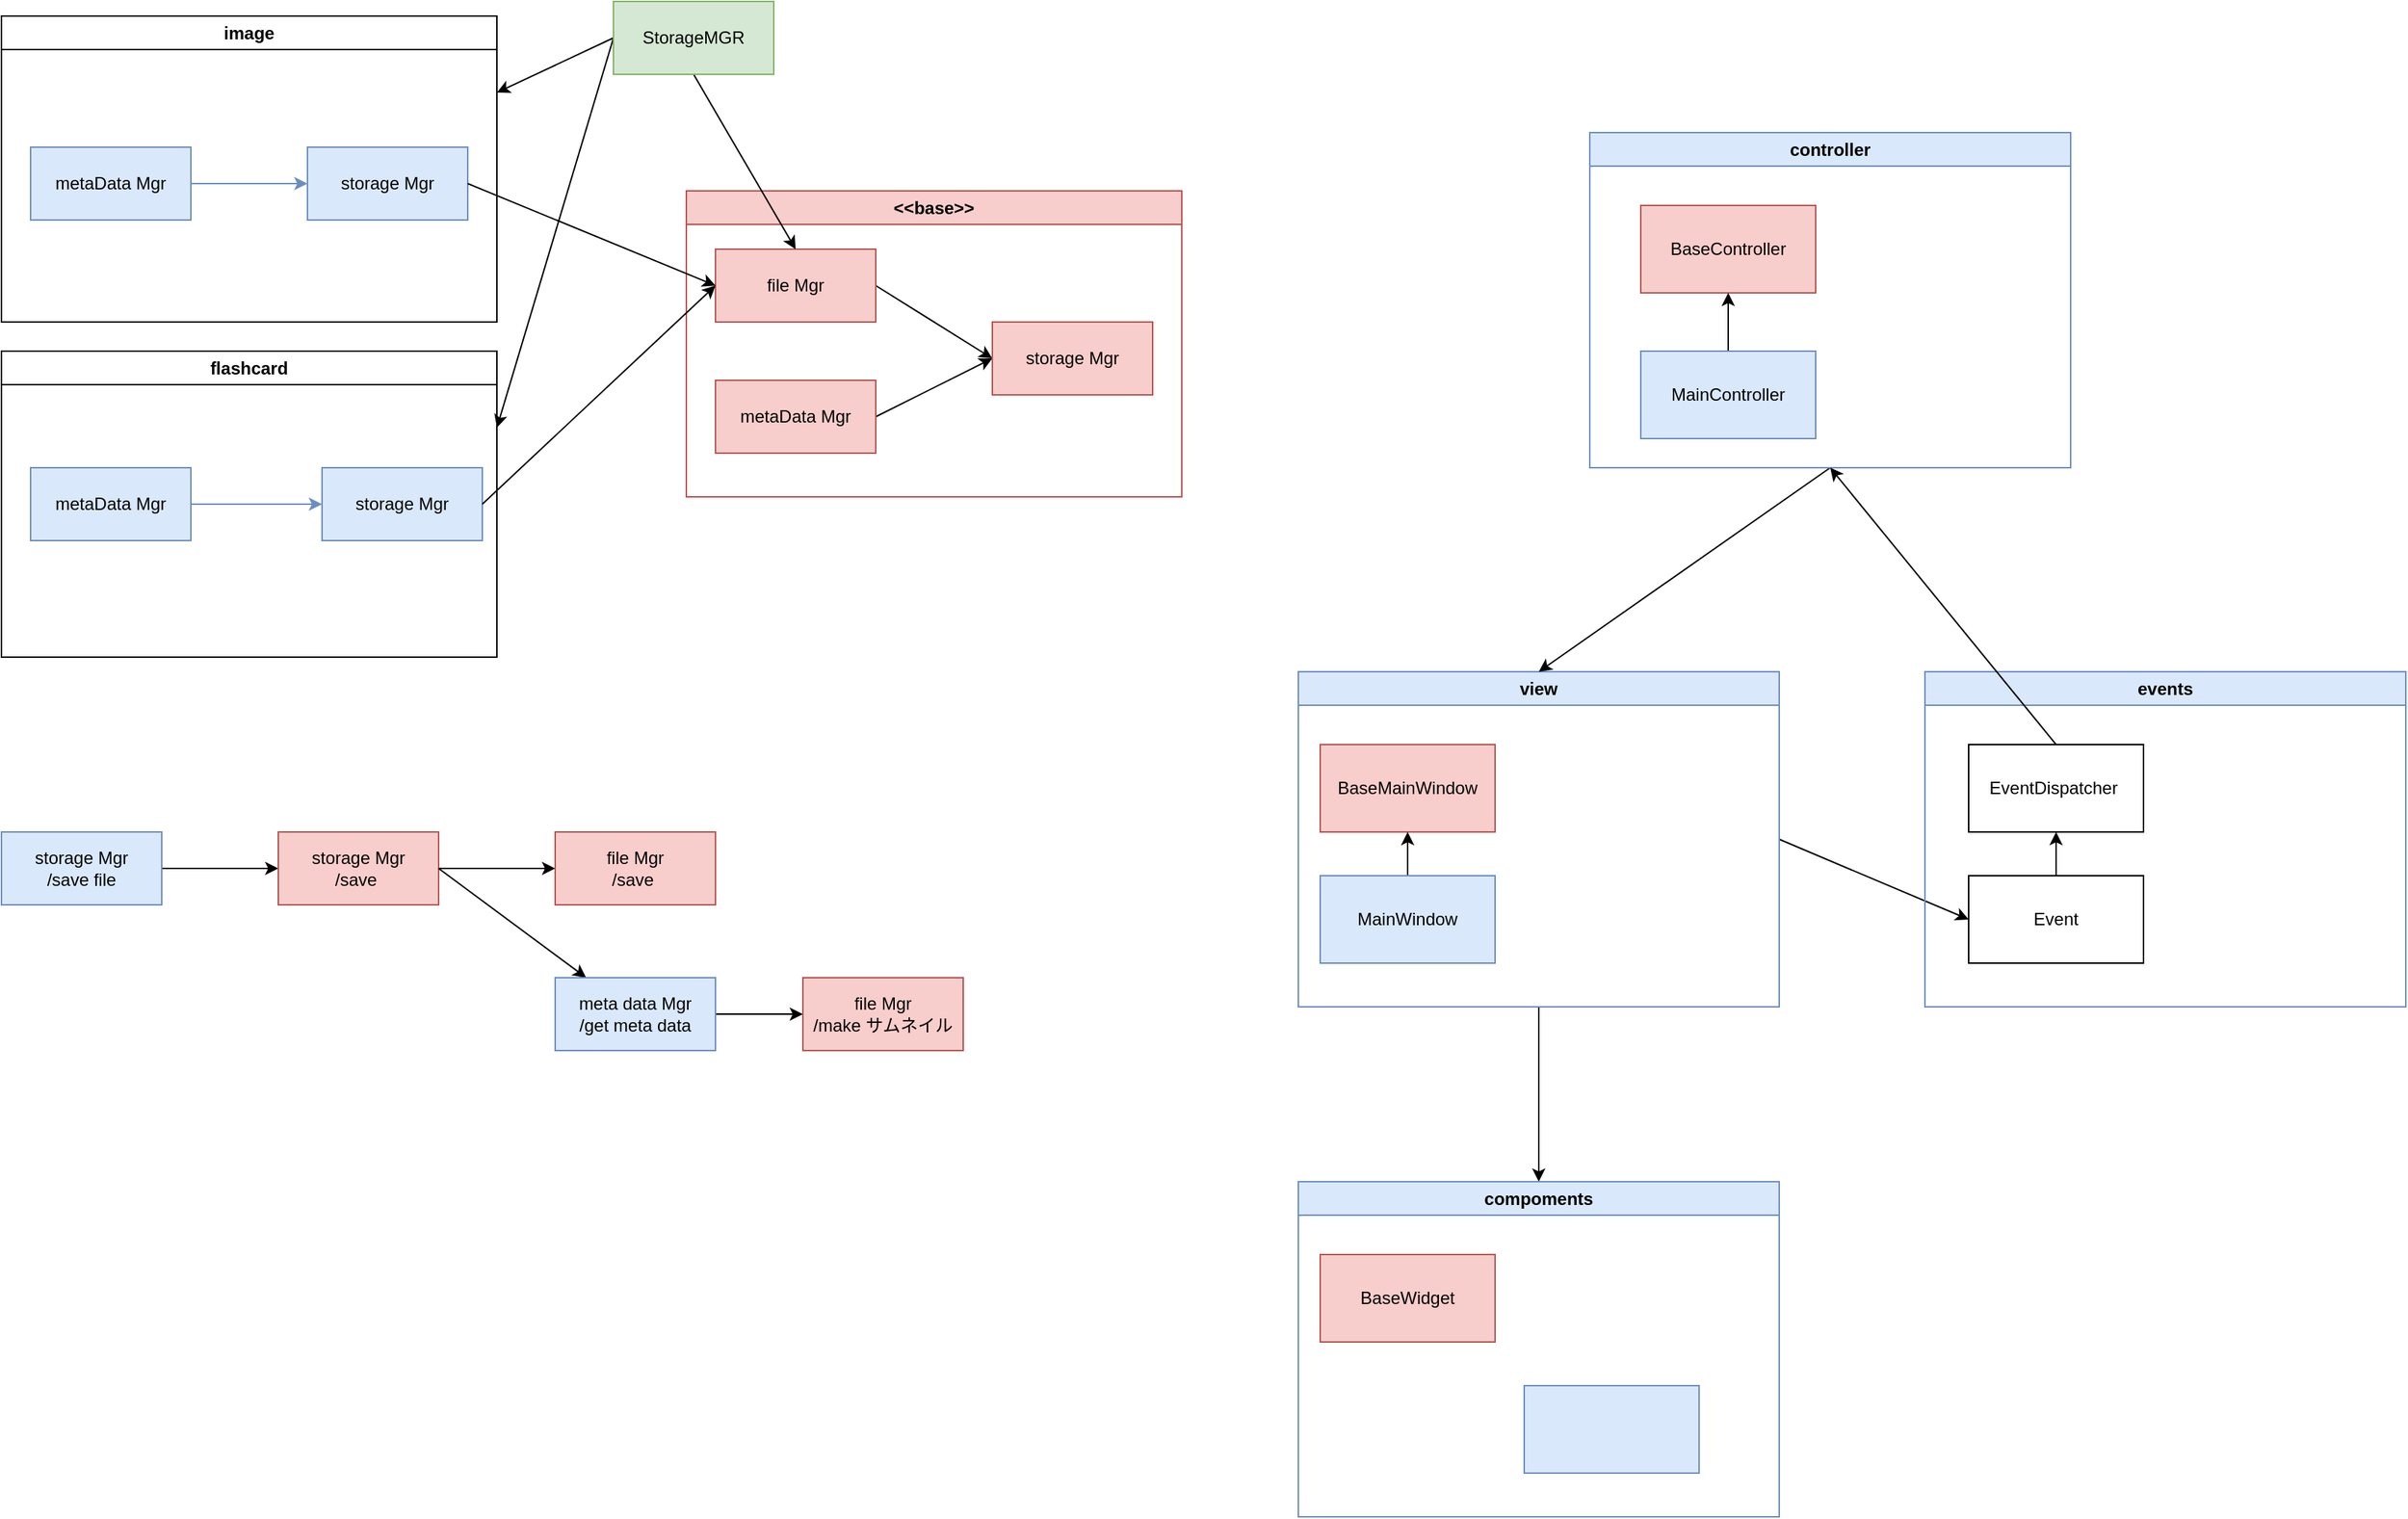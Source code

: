 <mxfile>
    <diagram id="59djcHXr_UG7Zp6xLzq0" name="Page-1">
        <mxGraphModel dx="1005" dy="609" grid="1" gridSize="10" guides="1" tooltips="1" connect="1" arrows="1" fold="1" page="1" pageScale="1" pageWidth="850" pageHeight="1100" math="0" shadow="0">
            <root>
                <mxCell id="0"/>
                <mxCell id="1" parent="0"/>
                <mxCell id="32" value="image" style="swimlane;whiteSpace=wrap;html=1;" parent="1" vertex="1">
                    <mxGeometry x="30" y="40" width="340" height="210" as="geometry"/>
                </mxCell>
                <mxCell id="9" style="edgeStyle=none;html=1;exitX=1;exitY=0.5;exitDx=0;exitDy=0;entryX=0;entryY=0.5;entryDx=0;entryDy=0;fillColor=#dae8fc;strokeColor=#6c8ebf;" parent="32" source="4" target="5" edge="1">
                    <mxGeometry relative="1" as="geometry"/>
                </mxCell>
                <mxCell id="4" value="metaData Mgr" style="html=1;whiteSpace=wrap;fillColor=#dae8fc;strokeColor=#6c8ebf;" parent="32" vertex="1">
                    <mxGeometry x="20" y="90" width="110" height="50" as="geometry"/>
                </mxCell>
                <mxCell id="5" value="storage Mgr" style="html=1;whiteSpace=wrap;fillColor=#dae8fc;strokeColor=#6c8ebf;" parent="32" vertex="1">
                    <mxGeometry x="210" y="90" width="110" height="50" as="geometry"/>
                </mxCell>
                <mxCell id="33" value="&amp;lt;&amp;lt;base&amp;gt;&amp;gt;" style="swimlane;whiteSpace=wrap;html=1;fillColor=#f8cecc;strokeColor=#b85450;" parent="1" vertex="1">
                    <mxGeometry x="500" y="160" width="340" height="210" as="geometry"/>
                </mxCell>
                <mxCell id="21" style="edgeStyle=none;html=1;exitX=1;exitY=0.5;exitDx=0;exitDy=0;entryX=0;entryY=0.5;entryDx=0;entryDy=0;" parent="33" source="22" target="25" edge="1">
                    <mxGeometry relative="1" as="geometry"/>
                </mxCell>
                <mxCell id="22" value="file Mgr" style="html=1;whiteSpace=wrap;fillColor=#f8cecc;strokeColor=#b85450;" parent="33" vertex="1">
                    <mxGeometry x="20" y="40" width="110" height="50" as="geometry"/>
                </mxCell>
                <mxCell id="23" style="edgeStyle=none;html=1;exitX=1;exitY=0.5;exitDx=0;exitDy=0;entryX=0;entryY=0.5;entryDx=0;entryDy=0;" parent="33" source="24" target="25" edge="1">
                    <mxGeometry relative="1" as="geometry"/>
                </mxCell>
                <mxCell id="24" value="metaData Mgr" style="html=1;whiteSpace=wrap;fillColor=#f8cecc;strokeColor=#b85450;" parent="33" vertex="1">
                    <mxGeometry x="20" y="130" width="110" height="50" as="geometry"/>
                </mxCell>
                <mxCell id="25" value="storage Mgr" style="html=1;whiteSpace=wrap;fillColor=#f8cecc;strokeColor=#b85450;" parent="33" vertex="1">
                    <mxGeometry x="210" y="90" width="110" height="50" as="geometry"/>
                </mxCell>
                <mxCell id="35" value="flashcard" style="swimlane;whiteSpace=wrap;html=1;" parent="1" vertex="1">
                    <mxGeometry x="30" y="270" width="340" height="210" as="geometry"/>
                </mxCell>
                <mxCell id="28" style="edgeStyle=none;html=1;exitX=1;exitY=0.5;exitDx=0;exitDy=0;entryX=0;entryY=0.5;entryDx=0;entryDy=0;fillColor=#dae8fc;strokeColor=#6c8ebf;" parent="35" source="29" target="30" edge="1">
                    <mxGeometry relative="1" as="geometry"/>
                </mxCell>
                <mxCell id="29" value="metaData Mgr" style="html=1;whiteSpace=wrap;fillColor=#dae8fc;strokeColor=#6c8ebf;" parent="35" vertex="1">
                    <mxGeometry x="20" y="80" width="110" height="50" as="geometry"/>
                </mxCell>
                <mxCell id="30" value="storage Mgr" style="html=1;whiteSpace=wrap;fillColor=#dae8fc;strokeColor=#6c8ebf;" parent="35" vertex="1">
                    <mxGeometry x="220" y="80" width="110" height="50" as="geometry"/>
                </mxCell>
                <mxCell id="40" value="" style="edgeStyle=none;html=1;" parent="1" source="38" target="39" edge="1">
                    <mxGeometry relative="1" as="geometry"/>
                </mxCell>
                <mxCell id="38" value="storage Mgr&lt;div&gt;/save file&lt;/div&gt;" style="html=1;whiteSpace=wrap;fillColor=#dae8fc;strokeColor=#6c8ebf;" parent="1" vertex="1">
                    <mxGeometry x="30" y="600" width="110" height="50" as="geometry"/>
                </mxCell>
                <mxCell id="42" value="" style="edgeStyle=none;html=1;" parent="1" source="39" target="41" edge="1">
                    <mxGeometry relative="1" as="geometry"/>
                </mxCell>
                <mxCell id="39" value="storage Mgr&lt;div&gt;/save&amp;nbsp;&lt;/div&gt;" style="html=1;whiteSpace=wrap;fillColor=#f8cecc;strokeColor=#b85450;" parent="1" vertex="1">
                    <mxGeometry x="220" y="600" width="110" height="50" as="geometry"/>
                </mxCell>
                <mxCell id="44" value="" style="edgeStyle=none;html=1;exitX=1;exitY=0.5;exitDx=0;exitDy=0;" parent="1" source="39" target="43" edge="1">
                    <mxGeometry relative="1" as="geometry"/>
                </mxCell>
                <mxCell id="41" value="file Mgr&lt;div&gt;/save&amp;nbsp;&lt;/div&gt;" style="html=1;whiteSpace=wrap;fillColor=#f8cecc;strokeColor=#b85450;" parent="1" vertex="1">
                    <mxGeometry x="410" y="600" width="110" height="50" as="geometry"/>
                </mxCell>
                <mxCell id="63" value="" style="edgeStyle=none;html=1;" parent="1" source="43" target="62" edge="1">
                    <mxGeometry relative="1" as="geometry"/>
                </mxCell>
                <mxCell id="43" value="meta data Mgr&lt;div&gt;/get meta data&lt;/div&gt;" style="html=1;whiteSpace=wrap;fillColor=#dae8fc;strokeColor=#6c8ebf;" parent="1" vertex="1">
                    <mxGeometry x="410" y="700" width="110" height="50" as="geometry"/>
                </mxCell>
                <mxCell id="57" style="edgeStyle=none;html=1;exitX=0.5;exitY=1;exitDx=0;exitDy=0;entryX=0.5;entryY=0;entryDx=0;entryDy=0;" parent="1" source="51" target="22" edge="1">
                    <mxGeometry relative="1" as="geometry"/>
                </mxCell>
                <mxCell id="58" style="edgeStyle=none;html=1;exitX=0;exitY=0.5;exitDx=0;exitDy=0;entryX=1;entryY=0.25;entryDx=0;entryDy=0;" parent="1" source="51" target="32" edge="1">
                    <mxGeometry relative="1" as="geometry"/>
                </mxCell>
                <mxCell id="59" style="edgeStyle=none;html=1;exitX=0;exitY=0.5;exitDx=0;exitDy=0;entryX=1;entryY=0.25;entryDx=0;entryDy=0;" parent="1" source="51" target="35" edge="1">
                    <mxGeometry relative="1" as="geometry"/>
                </mxCell>
                <mxCell id="51" value="StorageMGR" style="html=1;whiteSpace=wrap;fillColor=#d5e8d4;strokeColor=#82b366;" parent="1" vertex="1">
                    <mxGeometry x="450" y="30" width="110" height="50" as="geometry"/>
                </mxCell>
                <mxCell id="62" value="file Mgr&lt;div&gt;/make サムネイル&lt;/div&gt;" style="html=1;whiteSpace=wrap;fillColor=#f8cecc;strokeColor=#b85450;" parent="1" vertex="1">
                    <mxGeometry x="580" y="700" width="110" height="50" as="geometry"/>
                </mxCell>
                <mxCell id="81" style="edgeStyle=none;html=1;exitX=0.5;exitY=1;exitDx=0;exitDy=0;entryX=0.5;entryY=0;entryDx=0;entryDy=0;" edge="1" parent="1" source="64" target="72">
                    <mxGeometry relative="1" as="geometry"/>
                </mxCell>
                <mxCell id="98" style="edgeStyle=none;html=1;exitX=1;exitY=0.5;exitDx=0;exitDy=0;entryX=0;entryY=0.5;entryDx=0;entryDy=0;" edge="1" parent="1" source="64" target="92">
                    <mxGeometry relative="1" as="geometry"/>
                </mxCell>
                <mxCell id="64" value="view" style="swimlane;whiteSpace=wrap;html=1;fillColor=#dae8fc;strokeColor=#6c8ebf;" vertex="1" parent="1">
                    <mxGeometry x="920" y="490" width="330" height="230" as="geometry"/>
                </mxCell>
                <mxCell id="65" value="BaseMainWindow" style="whiteSpace=wrap;html=1;fillColor=#f8cecc;strokeColor=#b85450;" vertex="1" parent="64">
                    <mxGeometry x="15" y="50" width="120" height="60" as="geometry"/>
                </mxCell>
                <mxCell id="77" style="edgeStyle=none;html=1;exitX=0.5;exitY=0;exitDx=0;exitDy=0;entryX=0.5;entryY=1;entryDx=0;entryDy=0;" edge="1" parent="64" source="68" target="65">
                    <mxGeometry relative="1" as="geometry"/>
                </mxCell>
                <mxCell id="68" value="MainWindow" style="whiteSpace=wrap;html=1;fillColor=#dae8fc;strokeColor=#6c8ebf;" vertex="1" parent="64">
                    <mxGeometry x="15" y="140" width="120" height="60" as="geometry"/>
                </mxCell>
                <mxCell id="103" style="edgeStyle=none;html=1;exitX=0.5;exitY=1;exitDx=0;exitDy=0;entryX=0.5;entryY=0;entryDx=0;entryDy=0;" edge="1" parent="1" source="69" target="64">
                    <mxGeometry relative="1" as="geometry"/>
                </mxCell>
                <mxCell id="69" value="controller" style="swimlane;whiteSpace=wrap;html=1;fillColor=#dae8fc;strokeColor=#6c8ebf;" vertex="1" parent="1">
                    <mxGeometry x="1120" y="120" width="330" height="230" as="geometry"/>
                </mxCell>
                <mxCell id="70" value="BaseController" style="whiteSpace=wrap;html=1;fillColor=#f8cecc;strokeColor=#b85450;" vertex="1" parent="69">
                    <mxGeometry x="35" y="50" width="120" height="60" as="geometry"/>
                </mxCell>
                <mxCell id="76" style="edgeStyle=none;html=1;exitX=0.5;exitY=0;exitDx=0;exitDy=0;entryX=0.5;entryY=1;entryDx=0;entryDy=0;" edge="1" parent="69" source="71" target="70">
                    <mxGeometry relative="1" as="geometry"/>
                </mxCell>
                <mxCell id="71" value="MainController" style="whiteSpace=wrap;html=1;fillColor=#dae8fc;strokeColor=#6c8ebf;" vertex="1" parent="69">
                    <mxGeometry x="35" y="150" width="120" height="60" as="geometry"/>
                </mxCell>
                <mxCell id="72" value="compoments" style="swimlane;whiteSpace=wrap;html=1;fillColor=#dae8fc;strokeColor=#6c8ebf;startSize=23;" vertex="1" parent="1">
                    <mxGeometry x="920" y="840" width="330" height="230" as="geometry"/>
                </mxCell>
                <mxCell id="73" value="BaseWidget" style="whiteSpace=wrap;html=1;fillColor=#f8cecc;strokeColor=#b85450;" vertex="1" parent="72">
                    <mxGeometry x="15" y="50" width="120" height="60" as="geometry"/>
                </mxCell>
                <mxCell id="74" value="" style="whiteSpace=wrap;html=1;fillColor=#dae8fc;strokeColor=#6c8ebf;" vertex="1" parent="72">
                    <mxGeometry x="155" y="140" width="120" height="60" as="geometry"/>
                </mxCell>
                <mxCell id="82" value="events" style="swimlane;whiteSpace=wrap;html=1;fillColor=#dae8fc;strokeColor=#6c8ebf;" vertex="1" parent="1">
                    <mxGeometry x="1350" y="490" width="330" height="230" as="geometry"/>
                </mxCell>
                <mxCell id="91" value="EventDispatcher&amp;nbsp;" style="whiteSpace=wrap;html=1;" vertex="1" parent="82">
                    <mxGeometry x="30" y="50" width="120" height="60" as="geometry"/>
                </mxCell>
                <mxCell id="99" style="edgeStyle=none;html=1;exitX=0.5;exitY=0;exitDx=0;exitDy=0;entryX=0.5;entryY=1;entryDx=0;entryDy=0;" edge="1" parent="82" source="92" target="91">
                    <mxGeometry relative="1" as="geometry"/>
                </mxCell>
                <mxCell id="92" value="Event" style="whiteSpace=wrap;html=1;" vertex="1" parent="82">
                    <mxGeometry x="30" y="140" width="120" height="60" as="geometry"/>
                </mxCell>
                <mxCell id="100" style="edgeStyle=none;html=1;exitX=0.5;exitY=0;exitDx=0;exitDy=0;entryX=0.5;entryY=1;entryDx=0;entryDy=0;" edge="1" parent="1" source="91" target="69">
                    <mxGeometry relative="1" as="geometry"/>
                </mxCell>
                <mxCell id="104" style="edgeStyle=none;html=1;exitX=1;exitY=0.5;exitDx=0;exitDy=0;entryX=0;entryY=0.5;entryDx=0;entryDy=0;" edge="1" parent="1" source="5" target="22">
                    <mxGeometry relative="1" as="geometry"/>
                </mxCell>
                <mxCell id="105" style="edgeStyle=none;html=1;exitX=1;exitY=0.5;exitDx=0;exitDy=0;entryX=0;entryY=0.5;entryDx=0;entryDy=0;" edge="1" parent="1" source="30" target="22">
                    <mxGeometry relative="1" as="geometry"/>
                </mxCell>
            </root>
        </mxGraphModel>
    </diagram>
</mxfile>